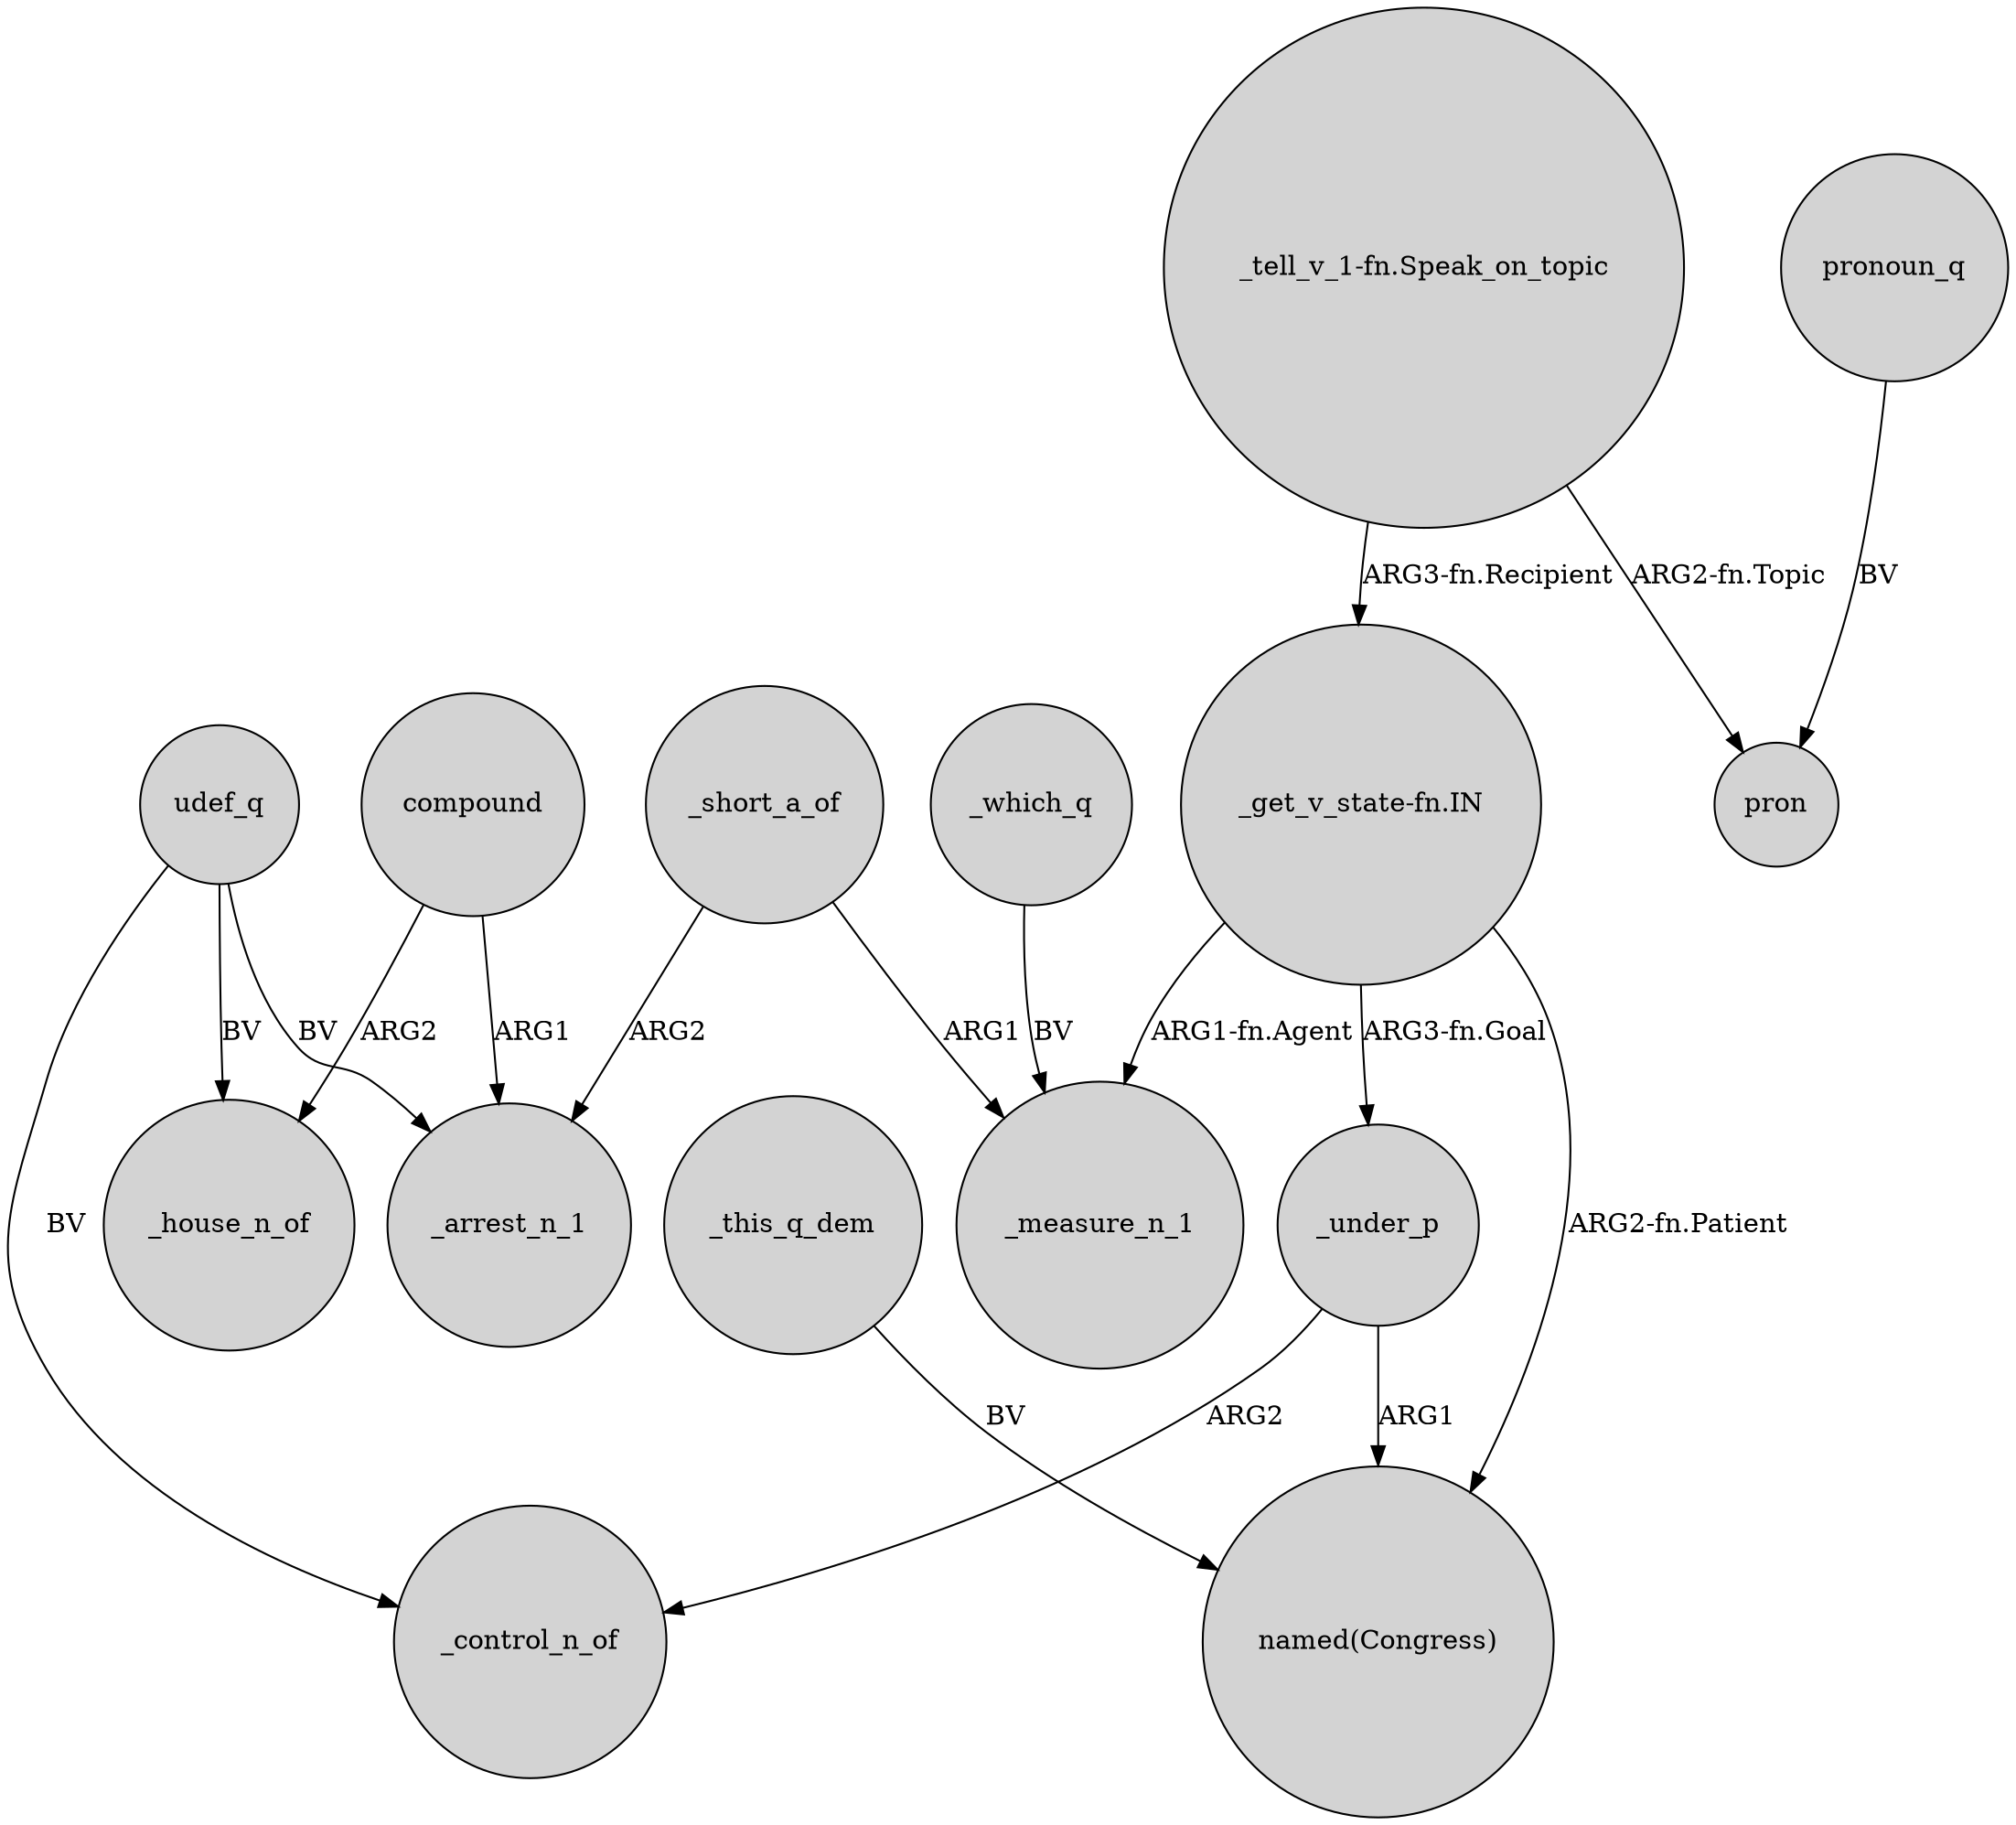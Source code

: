 digraph {
	node [shape=circle style=filled]
	udef_q -> _house_n_of [label=BV]
	_this_q_dem -> "named(Congress)" [label=BV]
	"_get_v_state-fn.IN" -> _measure_n_1 [label="ARG1-fn.Agent"]
	_short_a_of -> _arrest_n_1 [label=ARG2]
	"_tell_v_1-fn.Speak_on_topic" -> pron [label="ARG2-fn.Topic"]
	"_get_v_state-fn.IN" -> _under_p [label="ARG3-fn.Goal"]
	_under_p -> _control_n_of [label=ARG2]
	_which_q -> _measure_n_1 [label=BV]
	_under_p -> "named(Congress)" [label=ARG1]
	compound -> _arrest_n_1 [label=ARG1]
	udef_q -> _control_n_of [label=BV]
	"_get_v_state-fn.IN" -> "named(Congress)" [label="ARG2-fn.Patient"]
	udef_q -> _arrest_n_1 [label=BV]
	_short_a_of -> _measure_n_1 [label=ARG1]
	"_tell_v_1-fn.Speak_on_topic" -> "_get_v_state-fn.IN" [label="ARG3-fn.Recipient"]
	compound -> _house_n_of [label=ARG2]
	pronoun_q -> pron [label=BV]
}
